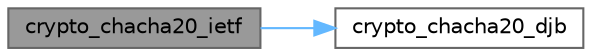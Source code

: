 digraph "crypto_chacha20_ietf"
{
 // LATEX_PDF_SIZE
  bgcolor="transparent";
  edge [fontname=Helvetica,fontsize=10,labelfontname=Helvetica,labelfontsize=10];
  node [fontname=Helvetica,fontsize=10,shape=box,height=0.2,width=0.4];
  rankdir="LR";
  Node1 [id="Node000001",label="crypto_chacha20_ietf",height=0.2,width=0.4,color="gray40", fillcolor="grey60", style="filled", fontcolor="black",tooltip=" "];
  Node1 -> Node2 [id="edge1_Node000001_Node000002",color="steelblue1",style="solid",tooltip=" "];
  Node2 [id="Node000002",label="crypto_chacha20_djb",height=0.2,width=0.4,color="grey40", fillcolor="white", style="filled",URL="$monocypher_8c.html#a56808226a52141d0abf422c651a8de62",tooltip=" "];
}
